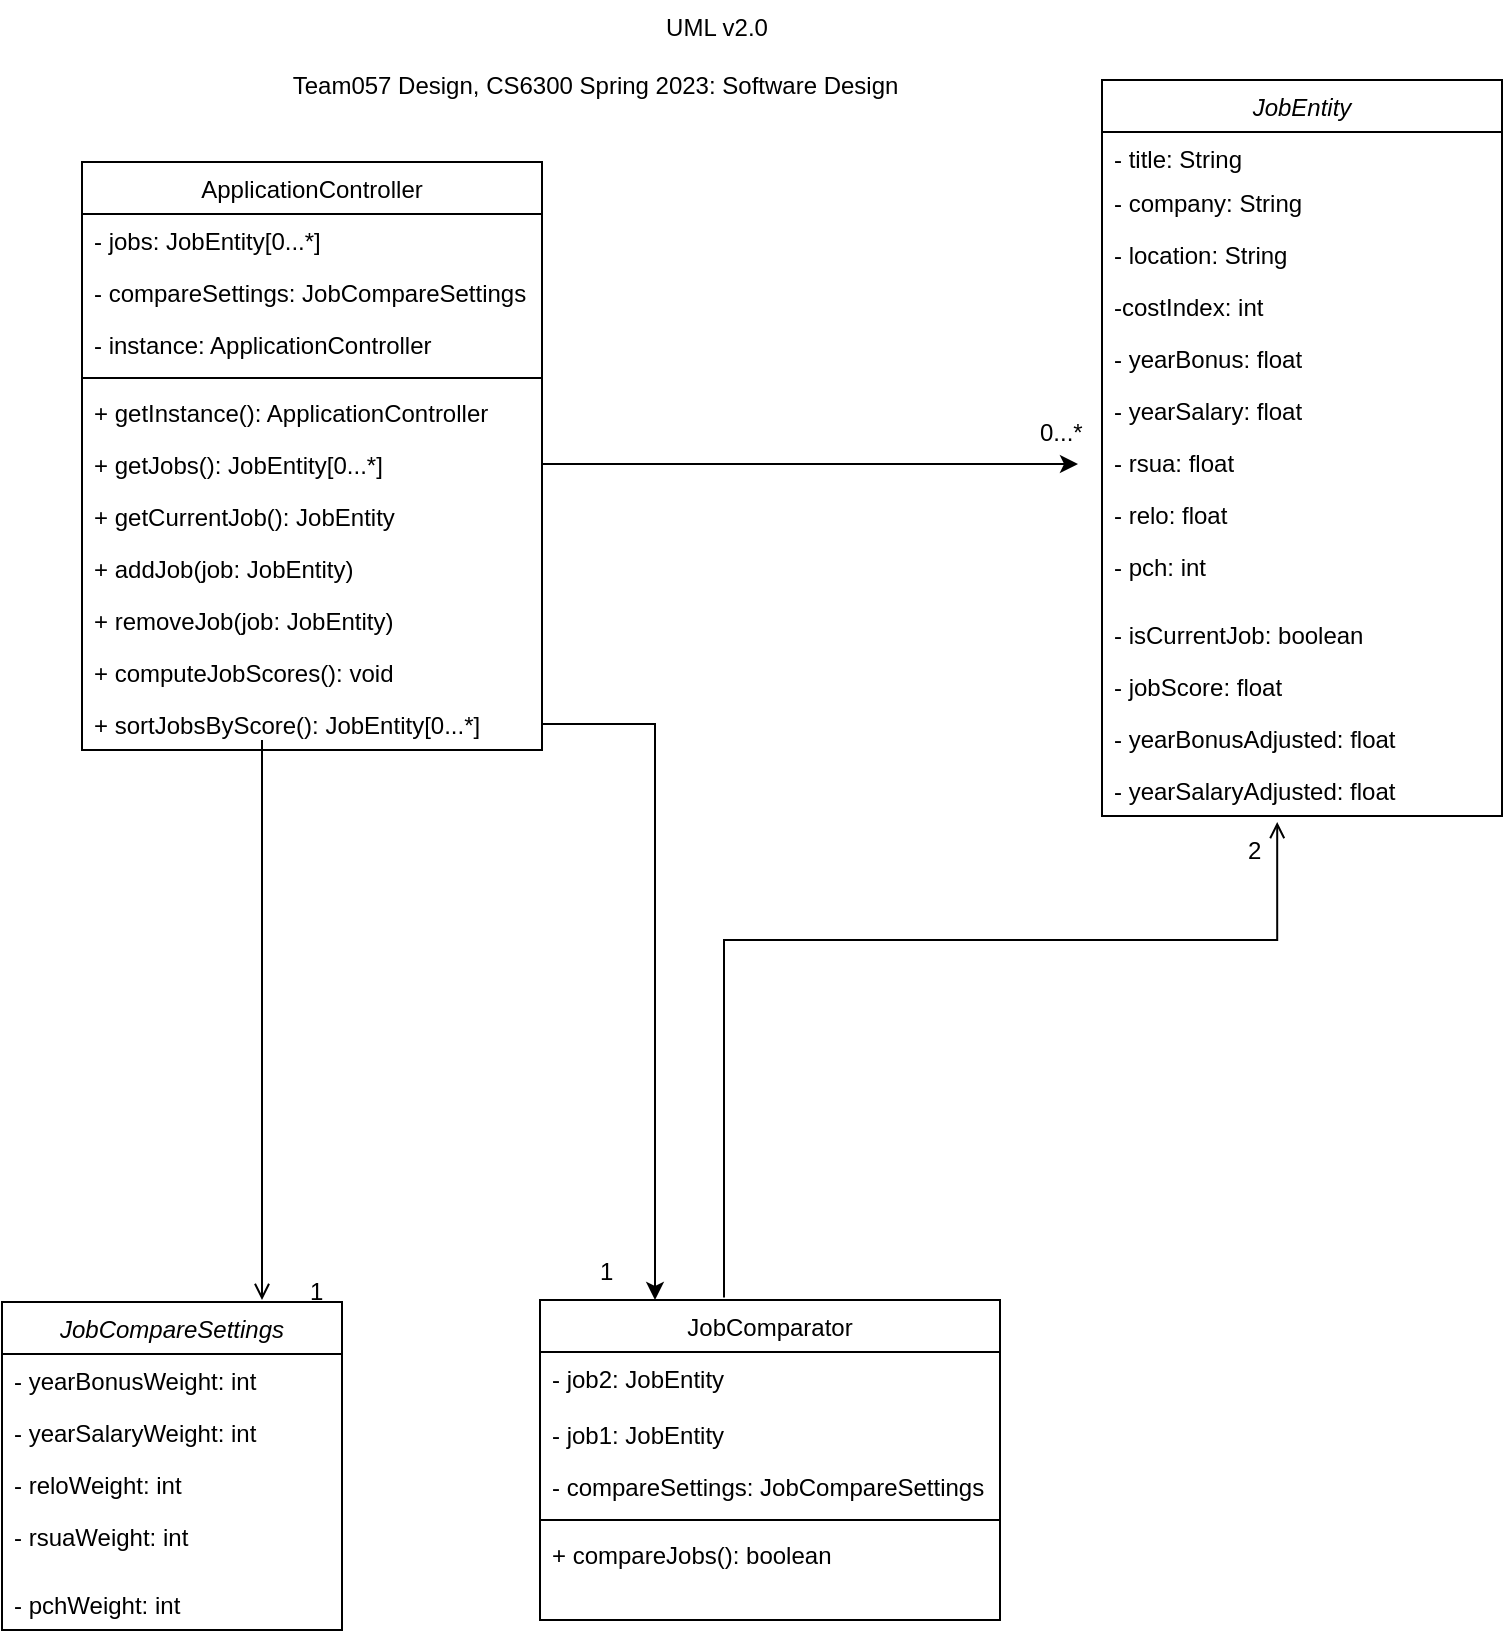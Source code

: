 <mxfile version="20.8.23" type="device"><diagram id="C5RBs43oDa-KdzZeNtuy" name="Page-1"><mxGraphModel dx="1156" dy="788" grid="1" gridSize="10" guides="1" tooltips="1" connect="1" arrows="1" fold="1" page="1" pageScale="1" pageWidth="827" pageHeight="1169" math="0" shadow="0"><root><mxCell id="WIyWlLk6GJQsqaUBKTNV-0"/><mxCell id="WIyWlLk6GJQsqaUBKTNV-1" parent="WIyWlLk6GJQsqaUBKTNV-0"/><mxCell id="zkfFHV4jXpPFQw0GAbJ--0" value="JobEntity" style="swimlane;fontStyle=2;align=center;verticalAlign=top;childLayout=stackLayout;horizontal=1;startSize=26;horizontalStack=0;resizeParent=1;resizeLast=0;collapsible=1;marginBottom=0;rounded=0;shadow=0;strokeWidth=1;" parent="WIyWlLk6GJQsqaUBKTNV-1" vertex="1"><mxGeometry x="580" y="70" width="200" height="368" as="geometry"><mxRectangle x="150" y="40" width="160" height="26" as="alternateBounds"/></mxGeometry></mxCell><mxCell id="zkfFHV4jXpPFQw0GAbJ--1" value="- title: String" style="text;align=left;verticalAlign=top;spacingLeft=4;spacingRight=4;overflow=hidden;rotatable=0;points=[[0,0.5],[1,0.5]];portConstraint=eastwest;" parent="zkfFHV4jXpPFQw0GAbJ--0" vertex="1"><mxGeometry y="26" width="200" height="22" as="geometry"/></mxCell><mxCell id="zkfFHV4jXpPFQw0GAbJ--2" value="- company: String" style="text;align=left;verticalAlign=top;spacingLeft=4;spacingRight=4;overflow=hidden;rotatable=0;points=[[0,0.5],[1,0.5]];portConstraint=eastwest;rounded=0;shadow=0;html=0;" parent="zkfFHV4jXpPFQw0GAbJ--0" vertex="1"><mxGeometry y="48" width="200" height="26" as="geometry"/></mxCell><mxCell id="F6nIAGVaNkfUYKiTFOFR-2" value="- location: String" style="text;align=left;verticalAlign=top;spacingLeft=4;spacingRight=4;overflow=hidden;rotatable=0;points=[[0,0.5],[1,0.5]];portConstraint=eastwest;" parent="zkfFHV4jXpPFQw0GAbJ--0" vertex="1"><mxGeometry y="74" width="200" height="26" as="geometry"/></mxCell><mxCell id="PXmswfZvkRH5QRFvLIQ5-0" value="-costIndex: int" style="text;align=left;verticalAlign=top;spacingLeft=4;spacingRight=4;overflow=hidden;rotatable=0;points=[[0,0.5],[1,0.5]];portConstraint=eastwest;" parent="zkfFHV4jXpPFQw0GAbJ--0" vertex="1"><mxGeometry y="100" width="200" height="26" as="geometry"/></mxCell><mxCell id="WXUcmf-pyU2MYirWD1Cy-3" value="- yearBonus: float" style="text;align=left;verticalAlign=top;spacingLeft=4;spacingRight=4;overflow=hidden;rotatable=0;points=[[0,0.5],[1,0.5]];portConstraint=eastwest;" parent="zkfFHV4jXpPFQw0GAbJ--0" vertex="1"><mxGeometry y="126" width="200" height="26" as="geometry"/></mxCell><mxCell id="WXUcmf-pyU2MYirWD1Cy-2" value="- yearSalary: float" style="text;align=left;verticalAlign=top;spacingLeft=4;spacingRight=4;overflow=hidden;rotatable=0;points=[[0,0.5],[1,0.5]];portConstraint=eastwest;" parent="zkfFHV4jXpPFQw0GAbJ--0" vertex="1"><mxGeometry y="152" width="200" height="26" as="geometry"/></mxCell><mxCell id="F6nIAGVaNkfUYKiTFOFR-4" value="- rsua: float" style="text;align=left;verticalAlign=top;spacingLeft=4;spacingRight=4;overflow=hidden;rotatable=0;points=[[0,0.5],[1,0.5]];portConstraint=eastwest;" parent="zkfFHV4jXpPFQw0GAbJ--0" vertex="1"><mxGeometry y="178" width="200" height="26" as="geometry"/></mxCell><mxCell id="F6nIAGVaNkfUYKiTFOFR-5" value="- relo: float" style="text;align=left;verticalAlign=top;spacingLeft=4;spacingRight=4;overflow=hidden;rotatable=0;points=[[0,0.5],[1,0.5]];portConstraint=eastwest;" parent="zkfFHV4jXpPFQw0GAbJ--0" vertex="1"><mxGeometry y="204" width="200" height="26" as="geometry"/></mxCell><mxCell id="zkfFHV4jXpPFQw0GAbJ--4" value="" style="line;html=1;strokeWidth=1;align=left;verticalAlign=middle;spacingTop=-1;spacingLeft=3;spacingRight=3;rotatable=0;labelPosition=right;points=[];portConstraint=eastwest;" parent="zkfFHV4jXpPFQw0GAbJ--0" vertex="1"><mxGeometry y="230" width="200" as="geometry"/></mxCell><mxCell id="WXUcmf-pyU2MYirWD1Cy-0" value="- pch: int" style="text;align=left;verticalAlign=top;spacingLeft=4;spacingRight=4;overflow=hidden;rotatable=0;points=[[0,0.5],[1,0.5]];portConstraint=eastwest;rounded=0;shadow=0;html=0;" parent="zkfFHV4jXpPFQw0GAbJ--0" vertex="1"><mxGeometry y="230" width="200" height="34" as="geometry"/></mxCell><mxCell id="WXUcmf-pyU2MYirWD1Cy-1" value="- isCurrentJob: boolean" style="text;align=left;verticalAlign=top;spacingLeft=4;spacingRight=4;overflow=hidden;rotatable=0;points=[[0,0.5],[1,0.5]];portConstraint=eastwest;" parent="zkfFHV4jXpPFQw0GAbJ--0" vertex="1"><mxGeometry y="264" width="200" height="26" as="geometry"/></mxCell><mxCell id="6BhqM0dPrYhoJWWjN4Vd-0" value="- jobScore: float" style="text;align=left;verticalAlign=top;spacingLeft=4;spacingRight=4;overflow=hidden;rotatable=0;points=[[0,0.5],[1,0.5]];portConstraint=eastwest;" parent="zkfFHV4jXpPFQw0GAbJ--0" vertex="1"><mxGeometry y="290" width="200" height="26" as="geometry"/></mxCell><mxCell id="WXUcmf-pyU2MYirWD1Cy-5" value="- yearBonusAdjusted: float" style="text;align=left;verticalAlign=top;spacingLeft=4;spacingRight=4;overflow=hidden;rotatable=0;points=[[0,0.5],[1,0.5]];portConstraint=eastwest;" parent="zkfFHV4jXpPFQw0GAbJ--0" vertex="1"><mxGeometry y="316" width="200" height="26" as="geometry"/></mxCell><mxCell id="WXUcmf-pyU2MYirWD1Cy-4" value="- yearSalaryAdjusted: float" style="text;align=left;verticalAlign=top;spacingLeft=4;spacingRight=4;overflow=hidden;rotatable=0;points=[[0,0.5],[1,0.5]];portConstraint=eastwest;" parent="zkfFHV4jXpPFQw0GAbJ--0" vertex="1"><mxGeometry y="342" width="200" height="26" as="geometry"/></mxCell><mxCell id="zkfFHV4jXpPFQw0GAbJ--17" value="ApplicationController" style="swimlane;fontStyle=0;align=center;verticalAlign=top;childLayout=stackLayout;horizontal=1;startSize=26;horizontalStack=0;resizeParent=1;resizeLast=0;collapsible=1;marginBottom=0;rounded=0;shadow=0;strokeWidth=1;" parent="WIyWlLk6GJQsqaUBKTNV-1" vertex="1"><mxGeometry x="70" y="111" width="230" height="294" as="geometry"><mxRectangle x="550" y="140" width="160" height="26" as="alternateBounds"/></mxGeometry></mxCell><mxCell id="zkfFHV4jXpPFQw0GAbJ--18" value="- jobs: JobEntity[0...*]" style="text;align=left;verticalAlign=top;spacingLeft=4;spacingRight=4;overflow=hidden;rotatable=0;points=[[0,0.5],[1,0.5]];portConstraint=eastwest;" parent="zkfFHV4jXpPFQw0GAbJ--17" vertex="1"><mxGeometry y="26" width="230" height="26" as="geometry"/></mxCell><mxCell id="F6nIAGVaNkfUYKiTFOFR-75" value="- compareSettings: JobCompareSettings" style="text;align=left;verticalAlign=top;spacingLeft=4;spacingRight=4;overflow=hidden;rotatable=0;points=[[0,0.5],[1,0.5]];portConstraint=eastwest;" parent="zkfFHV4jXpPFQw0GAbJ--17" vertex="1"><mxGeometry y="52" width="230" height="26" as="geometry"/></mxCell><mxCell id="F6nIAGVaNkfUYKiTFOFR-73" value="- instance: ApplicationController" style="text;align=left;verticalAlign=top;spacingLeft=4;spacingRight=4;overflow=hidden;rotatable=0;points=[[0,0.5],[1,0.5]];portConstraint=eastwest;" parent="zkfFHV4jXpPFQw0GAbJ--17" vertex="1"><mxGeometry y="78" width="230" height="26" as="geometry"/></mxCell><mxCell id="zkfFHV4jXpPFQw0GAbJ--23" value="" style="line;html=1;strokeWidth=1;align=left;verticalAlign=middle;spacingTop=-1;spacingLeft=3;spacingRight=3;rotatable=0;labelPosition=right;points=[];portConstraint=eastwest;" parent="zkfFHV4jXpPFQw0GAbJ--17" vertex="1"><mxGeometry y="104" width="230" height="8" as="geometry"/></mxCell><mxCell id="F6nIAGVaNkfUYKiTFOFR-28" value="+ getInstance(): ApplicationController" style="text;align=left;verticalAlign=top;spacingLeft=4;spacingRight=4;overflow=hidden;rotatable=0;points=[[0,0.5],[1,0.5]];portConstraint=eastwest;" parent="zkfFHV4jXpPFQw0GAbJ--17" vertex="1"><mxGeometry y="112" width="230" height="26" as="geometry"/></mxCell><mxCell id="zkfFHV4jXpPFQw0GAbJ--24" value="+ getJobs(): JobEntity[0...*]" style="text;align=left;verticalAlign=top;spacingLeft=4;spacingRight=4;overflow=hidden;rotatable=0;points=[[0,0.5],[1,0.5]];portConstraint=eastwest;" parent="zkfFHV4jXpPFQw0GAbJ--17" vertex="1"><mxGeometry y="138" width="230" height="26" as="geometry"/></mxCell><mxCell id="F6nIAGVaNkfUYKiTFOFR-74" value="+ getCurrentJob(): JobEntity" style="text;align=left;verticalAlign=top;spacingLeft=4;spacingRight=4;overflow=hidden;rotatable=0;points=[[0,0.5],[1,0.5]];portConstraint=eastwest;" parent="zkfFHV4jXpPFQw0GAbJ--17" vertex="1"><mxGeometry y="164" width="230" height="26" as="geometry"/></mxCell><mxCell id="F6nIAGVaNkfUYKiTFOFR-26" value="+ addJob(job: JobEntity)" style="text;align=left;verticalAlign=top;spacingLeft=4;spacingRight=4;overflow=hidden;rotatable=0;points=[[0,0.5],[1,0.5]];portConstraint=eastwest;" parent="zkfFHV4jXpPFQw0GAbJ--17" vertex="1"><mxGeometry y="190" width="230" height="26" as="geometry"/></mxCell><mxCell id="F6nIAGVaNkfUYKiTFOFR-27" value="+ removeJob(job: JobEntity)" style="text;align=left;verticalAlign=top;spacingLeft=4;spacingRight=4;overflow=hidden;rotatable=0;points=[[0,0.5],[1,0.5]];portConstraint=eastwest;" parent="zkfFHV4jXpPFQw0GAbJ--17" vertex="1"><mxGeometry y="216" width="230" height="26" as="geometry"/></mxCell><mxCell id="H7CW498lwEWC20k4ga-I-11" value="+ computeJobScores(): void" style="text;align=left;verticalAlign=top;spacingLeft=4;spacingRight=4;overflow=hidden;rotatable=0;points=[[0,0.5],[1,0.5]];portConstraint=eastwest;" parent="zkfFHV4jXpPFQw0GAbJ--17" vertex="1"><mxGeometry y="242" width="230" height="26" as="geometry"/></mxCell><mxCell id="F6nIAGVaNkfUYKiTFOFR-29" value="+ sortJobsByScore(): JobEntity[0...*]" style="text;align=left;verticalAlign=top;spacingLeft=4;spacingRight=4;overflow=hidden;rotatable=0;points=[[0,0.5],[1,0.5]];portConstraint=eastwest;" parent="zkfFHV4jXpPFQw0GAbJ--17" vertex="1"><mxGeometry y="268" width="230" height="26" as="geometry"/></mxCell><mxCell id="F6nIAGVaNkfUYKiTFOFR-1" value="&lt;div&gt;&lt;span style=&quot;&quot;&gt;&#9;&lt;/span&gt;&lt;span style=&quot;&quot;&gt;&#9;&lt;/span&gt;&lt;span style=&quot;&quot;&gt;&#9;&lt;/span&gt;&lt;span style=&quot;&quot;&gt;&#9;&lt;/span&gt;&lt;span style=&quot;&quot;&gt;&#9;&lt;/span&gt;&lt;span style=&quot;&quot;&gt;&#9;&lt;/span&gt;&lt;span style=&quot;&quot;&gt;&#9;&lt;/span&gt;&lt;span style=&quot;&quot;&gt;&#9;&lt;/span&gt;&lt;span style=&quot;&quot;&gt;&#9;&lt;/span&gt;&lt;span style=&quot;white-space: pre;&quot;&gt;&#9;&lt;/span&gt;&lt;span style=&quot;white-space: pre;&quot;&gt;&#9;&lt;/span&gt;&lt;span style=&quot;white-space: pre;&quot;&gt;&#9;&lt;/span&gt;&lt;span style=&quot;white-space: pre;&quot;&gt;&#9;&lt;/span&gt;&lt;span style=&quot;white-space: pre;&quot;&gt;&#9;&lt;/span&gt;&lt;span style=&quot;white-space: pre;&quot;&gt;&#9;&lt;/span&gt;&lt;span style=&quot;white-space: pre;&quot;&gt;&#9;&lt;/span&gt;&lt;span style=&quot;white-space: pre;&quot;&gt;&#9;&lt;/span&gt;&lt;span style=&quot;white-space: pre;&quot;&gt;&#9;&lt;/span&gt;UML v2.0&lt;/div&gt;&lt;div&gt;&lt;br&gt;&lt;/div&gt;&lt;span style=&quot;white-space: pre;&quot;&gt;&#9;&lt;/span&gt;&lt;span style=&quot;white-space: pre;&quot;&gt;&#9;&lt;/span&gt;Team057 Design, CS6300 Spring 2023&lt;b id=&quot;docs-internal-guid-c6e9de07-7fff-187e-cb46-2fe92c24adee&quot; style=&quot;font-weight:normal;&quot;&gt;: Software Design&lt;/b&gt;" style="text;whiteSpace=wrap;html=1;" parent="WIyWlLk6GJQsqaUBKTNV-1" vertex="1"><mxGeometry x="120" y="30" width="520" height="70" as="geometry"/></mxCell><mxCell id="F6nIAGVaNkfUYKiTFOFR-30" value="JobCompareSettings" style="swimlane;fontStyle=2;align=center;verticalAlign=top;childLayout=stackLayout;horizontal=1;startSize=26;horizontalStack=0;resizeParent=1;resizeLast=0;collapsible=1;marginBottom=0;rounded=0;shadow=0;strokeWidth=1;" parent="WIyWlLk6GJQsqaUBKTNV-1" vertex="1"><mxGeometry x="30" y="681" width="170" height="164" as="geometry"><mxRectangle x="150" y="40" width="160" height="26" as="alternateBounds"/></mxGeometry></mxCell><mxCell id="F6nIAGVaNkfUYKiTFOFR-34" value="- yearBonusWeight: int" style="text;align=left;verticalAlign=top;spacingLeft=4;spacingRight=4;overflow=hidden;rotatable=0;points=[[0,0.5],[1,0.5]];portConstraint=eastwest;" parent="F6nIAGVaNkfUYKiTFOFR-30" vertex="1"><mxGeometry y="26" width="170" height="26" as="geometry"/></mxCell><mxCell id="F6nIAGVaNkfUYKiTFOFR-33" value="- yearSalaryWeight: int" style="text;align=left;verticalAlign=top;spacingLeft=4;spacingRight=4;overflow=hidden;rotatable=0;points=[[0,0.5],[1,0.5]];portConstraint=eastwest;" parent="F6nIAGVaNkfUYKiTFOFR-30" vertex="1"><mxGeometry y="52" width="170" height="26" as="geometry"/></mxCell><mxCell id="F6nIAGVaNkfUYKiTFOFR-31" value="- reloWeight: int" style="text;align=left;verticalAlign=top;spacingLeft=4;spacingRight=4;overflow=hidden;rotatable=0;points=[[0,0.5],[1,0.5]];portConstraint=eastwest;" parent="F6nIAGVaNkfUYKiTFOFR-30" vertex="1"><mxGeometry y="78" width="170" height="26" as="geometry"/></mxCell><mxCell id="F6nIAGVaNkfUYKiTFOFR-35" value="- rsuaWeight: int" style="text;align=left;verticalAlign=top;spacingLeft=4;spacingRight=4;overflow=hidden;rotatable=0;points=[[0,0.5],[1,0.5]];portConstraint=eastwest;rounded=0;shadow=0;html=0;" parent="F6nIAGVaNkfUYKiTFOFR-30" vertex="1"><mxGeometry y="104" width="170" height="34" as="geometry"/></mxCell><mxCell id="F6nIAGVaNkfUYKiTFOFR-32" value="- pchWeight: int" style="text;align=left;verticalAlign=top;spacingLeft=4;spacingRight=4;overflow=hidden;rotatable=0;points=[[0,0.5],[1,0.5]];portConstraint=eastwest;rounded=0;shadow=0;html=0;" parent="F6nIAGVaNkfUYKiTFOFR-30" vertex="1"><mxGeometry y="138" width="170" height="26" as="geometry"/></mxCell><mxCell id="F6nIAGVaNkfUYKiTFOFR-36" value="" style="line;html=1;strokeWidth=1;align=left;verticalAlign=middle;spacingTop=-1;spacingLeft=3;spacingRight=3;rotatable=0;labelPosition=right;points=[];portConstraint=eastwest;" parent="F6nIAGVaNkfUYKiTFOFR-30" vertex="1"><mxGeometry y="164" width="170" as="geometry"/></mxCell><mxCell id="F6nIAGVaNkfUYKiTFOFR-39" value="JobComparator" style="swimlane;fontStyle=0;align=center;verticalAlign=top;childLayout=stackLayout;horizontal=1;startSize=26;horizontalStack=0;resizeParent=1;resizeLast=0;collapsible=1;marginBottom=0;rounded=0;shadow=0;strokeWidth=1;" parent="WIyWlLk6GJQsqaUBKTNV-1" vertex="1"><mxGeometry x="299" y="680" width="230" height="160" as="geometry"><mxRectangle x="550" y="140" width="160" height="26" as="alternateBounds"/></mxGeometry></mxCell><mxCell id="F6nIAGVaNkfUYKiTFOFR-48" value="- job2: JobEntity" style="text;align=left;verticalAlign=top;spacingLeft=4;spacingRight=4;overflow=hidden;rotatable=0;points=[[0,0.5],[1,0.5]];portConstraint=eastwest;" parent="F6nIAGVaNkfUYKiTFOFR-39" vertex="1"><mxGeometry y="26" width="230" height="28" as="geometry"/></mxCell><mxCell id="F6nIAGVaNkfUYKiTFOFR-40" value="- job1: JobEntity" style="text;align=left;verticalAlign=top;spacingLeft=4;spacingRight=4;overflow=hidden;rotatable=0;points=[[0,0.5],[1,0.5]];portConstraint=eastwest;" parent="F6nIAGVaNkfUYKiTFOFR-39" vertex="1"><mxGeometry y="54" width="230" height="26" as="geometry"/></mxCell><mxCell id="F6nIAGVaNkfUYKiTFOFR-41" value="- compareSettings: JobCompareSettings" style="text;align=left;verticalAlign=top;spacingLeft=4;spacingRight=4;overflow=hidden;rotatable=0;points=[[0,0.5],[1,0.5]];portConstraint=eastwest;" parent="F6nIAGVaNkfUYKiTFOFR-39" vertex="1"><mxGeometry y="80" width="230" height="26" as="geometry"/></mxCell><mxCell id="F6nIAGVaNkfUYKiTFOFR-42" value="" style="line;html=1;strokeWidth=1;align=left;verticalAlign=middle;spacingTop=-1;spacingLeft=3;spacingRight=3;rotatable=0;labelPosition=right;points=[];portConstraint=eastwest;" parent="F6nIAGVaNkfUYKiTFOFR-39" vertex="1"><mxGeometry y="106" width="230" height="8" as="geometry"/></mxCell><mxCell id="F6nIAGVaNkfUYKiTFOFR-43" value="+ compareJobs(): boolean" style="text;align=left;verticalAlign=top;spacingLeft=4;spacingRight=4;overflow=hidden;rotatable=0;points=[[0,0.5],[1,0.5]];portConstraint=eastwest;" parent="F6nIAGVaNkfUYKiTFOFR-39" vertex="1"><mxGeometry y="114" width="230" height="46" as="geometry"/></mxCell><mxCell id="F6nIAGVaNkfUYKiTFOFR-49" value="" style="endArrow=open;shadow=0;strokeWidth=1;rounded=0;endFill=1;edgeStyle=elbowEdgeStyle;elbow=vertical;exitX=0.4;exitY=-0.008;exitDx=0;exitDy=0;exitPerimeter=0;entryX=0.438;entryY=1.115;entryDx=0;entryDy=0;entryPerimeter=0;" parent="WIyWlLk6GJQsqaUBKTNV-1" source="F6nIAGVaNkfUYKiTFOFR-39" edge="1" target="WXUcmf-pyU2MYirWD1Cy-4"><mxGeometry x="0.5" y="41" relative="1" as="geometry"><mxPoint x="160" y="535" as="sourcePoint"/><mxPoint x="595" y="440" as="targetPoint"/><mxPoint x="-40" y="32" as="offset"/><Array as="points"><mxPoint x="520" y="500"/><mxPoint x="440" y="600"/></Array></mxGeometry></mxCell><mxCell id="F6nIAGVaNkfUYKiTFOFR-52" value="1" style="resizable=0;align=left;verticalAlign=bottom;labelBackgroundColor=none;fontSize=12;" parent="WIyWlLk6GJQsqaUBKTNV-1" connectable="0" vertex="1"><mxGeometry x="270" y="679.58" as="geometry"><mxPoint x="57" y="-5" as="offset"/></mxGeometry></mxCell><mxCell id="F6nIAGVaNkfUYKiTFOFR-60" value="" style="resizable=0;align=right;verticalAlign=bottom;labelBackgroundColor=none;fontSize=12;" parent="WIyWlLk6GJQsqaUBKTNV-1" connectable="0" vertex="1"><mxGeometry x="390.0" y="679.581" as="geometry"><mxPoint x="-200" y="86" as="offset"/></mxGeometry></mxCell><mxCell id="F6nIAGVaNkfUYKiTFOFR-62" value="" style="resizable=0;align=right;verticalAlign=bottom;labelBackgroundColor=none;fontSize=12;" parent="WIyWlLk6GJQsqaUBKTNV-1" connectable="0" vertex="1"><mxGeometry x="400.0" y="689.581" as="geometry"><mxPoint x="213" y="75" as="offset"/></mxGeometry></mxCell><mxCell id="F6nIAGVaNkfUYKiTFOFR-63" style="edgeStyle=orthogonalEdgeStyle;rounded=0;orthogonalLoop=1;jettySize=auto;html=1;endArrow=open;endFill=0;startArrow=none;startFill=0;" parent="WIyWlLk6GJQsqaUBKTNV-1" edge="1"><mxGeometry relative="1" as="geometry"><mxPoint x="160" y="400" as="sourcePoint"/><mxPoint x="160" y="680" as="targetPoint"/><Array as="points"><mxPoint x="160" y="673"/></Array></mxGeometry></mxCell><mxCell id="F6nIAGVaNkfUYKiTFOFR-64" value="" style="resizable=0;align=right;verticalAlign=bottom;labelBackgroundColor=none;fontSize=12;" parent="WIyWlLk6GJQsqaUBKTNV-1" connectable="0" vertex="1"><mxGeometry x="390.0" y="679.581" as="geometry"><mxPoint x="-178" y="65" as="offset"/></mxGeometry></mxCell><mxCell id="WXUcmf-pyU2MYirWD1Cy-6" style="edgeStyle=orthogonalEdgeStyle;rounded=0;orthogonalLoop=1;jettySize=auto;html=1;" parent="WIyWlLk6GJQsqaUBKTNV-1" source="zkfFHV4jXpPFQw0GAbJ--24" edge="1"><mxGeometry relative="1" as="geometry"><mxPoint x="568" y="262" as="targetPoint"/></mxGeometry></mxCell><mxCell id="WXUcmf-pyU2MYirWD1Cy-7" value="2" style="resizable=0;align=left;verticalAlign=bottom;labelBackgroundColor=none;fontSize=12;" parent="WIyWlLk6GJQsqaUBKTNV-1" connectable="0" vertex="1"><mxGeometry x="640" y="470" as="geometry"><mxPoint x="11" y="-6" as="offset"/></mxGeometry></mxCell><mxCell id="WXUcmf-pyU2MYirWD1Cy-8" value="0...*" style="resizable=0;align=left;verticalAlign=bottom;labelBackgroundColor=none;fontSize=12;" parent="WIyWlLk6GJQsqaUBKTNV-1" connectable="0" vertex="1"><mxGeometry x="490" y="260" as="geometry"><mxPoint x="57" y="-5" as="offset"/></mxGeometry></mxCell><mxCell id="WXUcmf-pyU2MYirWD1Cy-9" style="edgeStyle=orthogonalEdgeStyle;rounded=0;orthogonalLoop=1;jettySize=auto;html=1;entryX=0.25;entryY=0;entryDx=0;entryDy=0;" parent="WIyWlLk6GJQsqaUBKTNV-1" source="F6nIAGVaNkfUYKiTFOFR-29" target="F6nIAGVaNkfUYKiTFOFR-39" edge="1"><mxGeometry relative="1" as="geometry"/></mxCell><mxCell id="WXUcmf-pyU2MYirWD1Cy-10" value="1" style="resizable=0;align=left;verticalAlign=bottom;labelBackgroundColor=none;fontSize=12;" parent="WIyWlLk6GJQsqaUBKTNV-1" connectable="0" vertex="1"><mxGeometry x="125" y="689.58" as="geometry"><mxPoint x="57" y="-5" as="offset"/></mxGeometry></mxCell></root></mxGraphModel></diagram></mxfile>